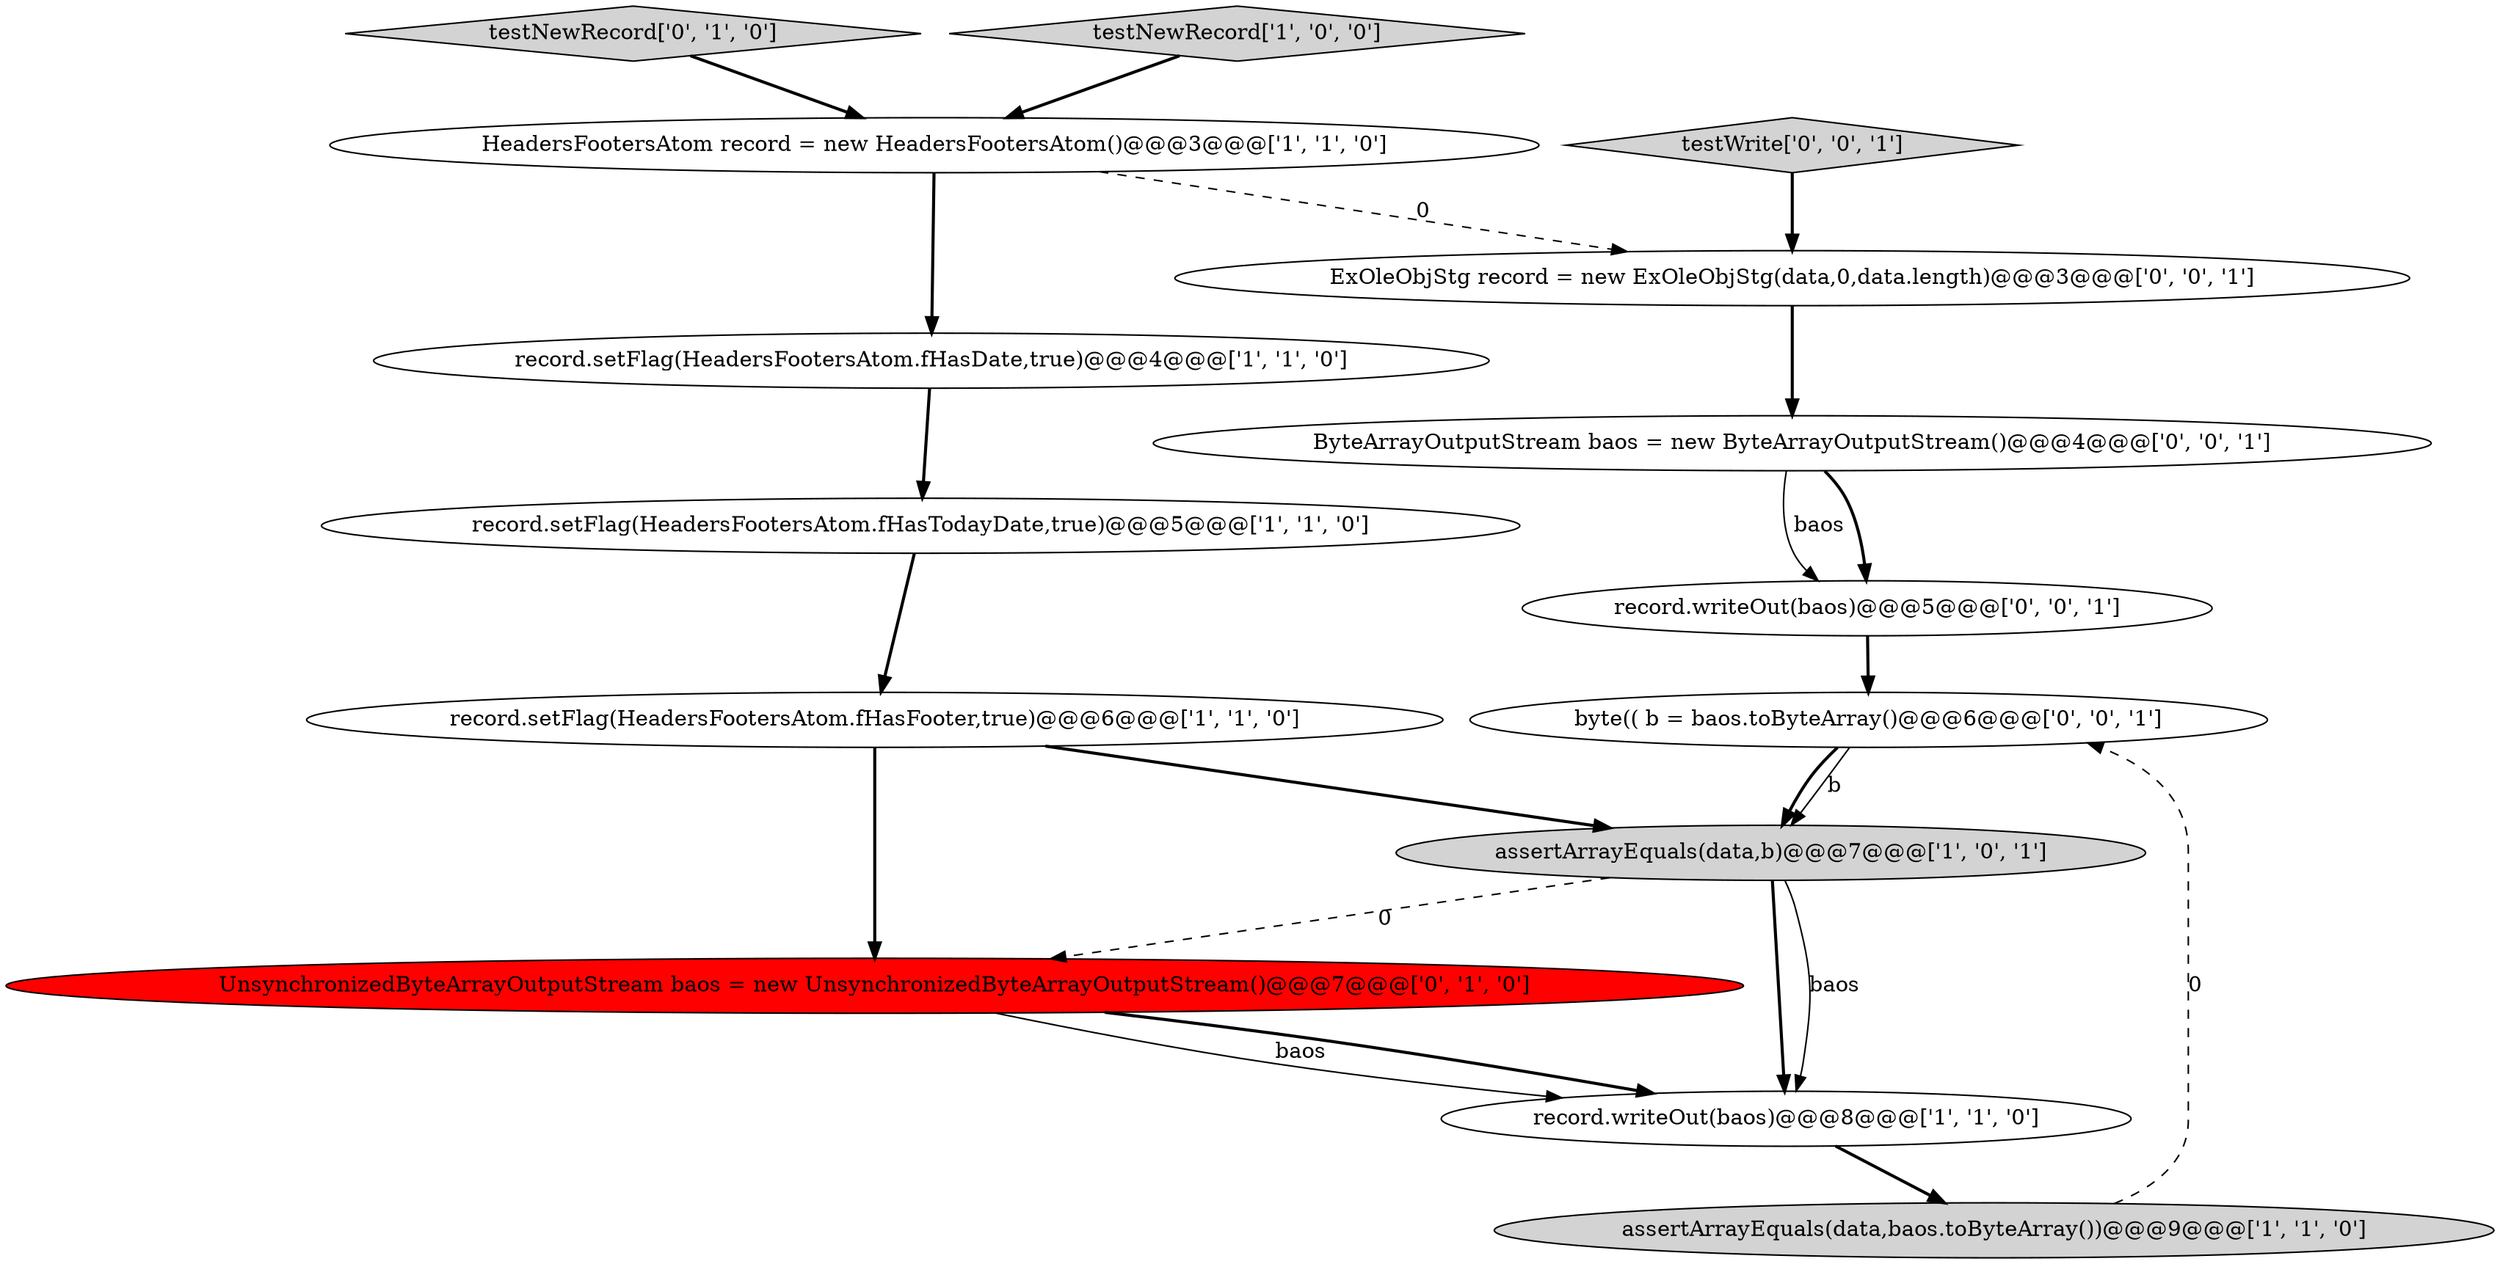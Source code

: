 digraph {
13 [style = filled, label = "record.writeOut(baos)@@@5@@@['0', '0', '1']", fillcolor = white, shape = ellipse image = "AAA0AAABBB3BBB"];
11 [style = filled, label = "ByteArrayOutputStream baos = new ByteArrayOutputStream()@@@4@@@['0', '0', '1']", fillcolor = white, shape = ellipse image = "AAA0AAABBB3BBB"];
0 [style = filled, label = "HeadersFootersAtom record = new HeadersFootersAtom()@@@3@@@['1', '1', '0']", fillcolor = white, shape = ellipse image = "AAA0AAABBB1BBB"];
5 [style = filled, label = "record.setFlag(HeadersFootersAtom.fHasFooter,true)@@@6@@@['1', '1', '0']", fillcolor = white, shape = ellipse image = "AAA0AAABBB1BBB"];
9 [style = filled, label = "testNewRecord['0', '1', '0']", fillcolor = lightgray, shape = diamond image = "AAA0AAABBB2BBB"];
14 [style = filled, label = "byte(( b = baos.toByteArray()@@@6@@@['0', '0', '1']", fillcolor = white, shape = ellipse image = "AAA0AAABBB3BBB"];
12 [style = filled, label = "testWrite['0', '0', '1']", fillcolor = lightgray, shape = diamond image = "AAA0AAABBB3BBB"];
10 [style = filled, label = "ExOleObjStg record = new ExOleObjStg(data,0,data.length)@@@3@@@['0', '0', '1']", fillcolor = white, shape = ellipse image = "AAA0AAABBB3BBB"];
4 [style = filled, label = "record.writeOut(baos)@@@8@@@['1', '1', '0']", fillcolor = white, shape = ellipse image = "AAA0AAABBB1BBB"];
6 [style = filled, label = "record.setFlag(HeadersFootersAtom.fHasTodayDate,true)@@@5@@@['1', '1', '0']", fillcolor = white, shape = ellipse image = "AAA0AAABBB1BBB"];
1 [style = filled, label = "testNewRecord['1', '0', '0']", fillcolor = lightgray, shape = diamond image = "AAA0AAABBB1BBB"];
2 [style = filled, label = "record.setFlag(HeadersFootersAtom.fHasDate,true)@@@4@@@['1', '1', '0']", fillcolor = white, shape = ellipse image = "AAA0AAABBB1BBB"];
8 [style = filled, label = "UnsynchronizedByteArrayOutputStream baos = new UnsynchronizedByteArrayOutputStream()@@@7@@@['0', '1', '0']", fillcolor = red, shape = ellipse image = "AAA1AAABBB2BBB"];
7 [style = filled, label = "assertArrayEquals(data,baos.toByteArray())@@@9@@@['1', '1', '0']", fillcolor = lightgray, shape = ellipse image = "AAA0AAABBB1BBB"];
3 [style = filled, label = "assertArrayEquals(data,b)@@@7@@@['1', '0', '1']", fillcolor = lightgray, shape = ellipse image = "AAA0AAABBB1BBB"];
5->3 [style = bold, label=""];
14->3 [style = bold, label=""];
5->8 [style = bold, label=""];
9->0 [style = bold, label=""];
2->6 [style = bold, label=""];
7->14 [style = dashed, label="0"];
0->2 [style = bold, label=""];
1->0 [style = bold, label=""];
8->4 [style = solid, label="baos"];
3->4 [style = bold, label=""];
0->10 [style = dashed, label="0"];
4->7 [style = bold, label=""];
6->5 [style = bold, label=""];
12->10 [style = bold, label=""];
11->13 [style = solid, label="baos"];
11->13 [style = bold, label=""];
3->8 [style = dashed, label="0"];
8->4 [style = bold, label=""];
14->3 [style = solid, label="b"];
13->14 [style = bold, label=""];
3->4 [style = solid, label="baos"];
10->11 [style = bold, label=""];
}
